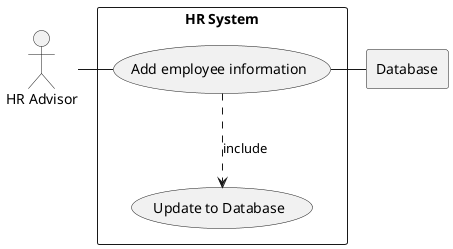 @startuml

actor HR as "HR Advisor"

rectangle Database

rectangle "HR System" {
    usecase UC4 as "Add employee information"

    usecase UCa as "Update to Database"

    HR - UC4
    UC4 ..> UCa : include
    UC4 - Database
}

@enduml